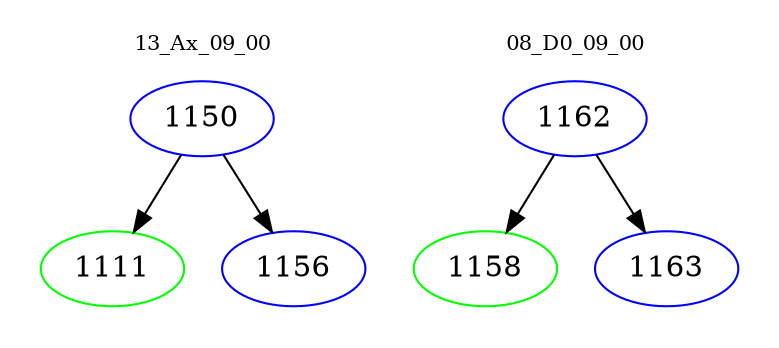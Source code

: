 digraph{
subgraph cluster_0 {
color = white
label = "13_Ax_09_00";
fontsize=10;
T0_1150 [label="1150", color="blue"]
T0_1150 -> T0_1111 [color="black"]
T0_1111 [label="1111", color="green"]
T0_1150 -> T0_1156 [color="black"]
T0_1156 [label="1156", color="blue"]
}
subgraph cluster_1 {
color = white
label = "08_D0_09_00";
fontsize=10;
T1_1162 [label="1162", color="blue"]
T1_1162 -> T1_1158 [color="black"]
T1_1158 [label="1158", color="green"]
T1_1162 -> T1_1163 [color="black"]
T1_1163 [label="1163", color="blue"]
}
}
